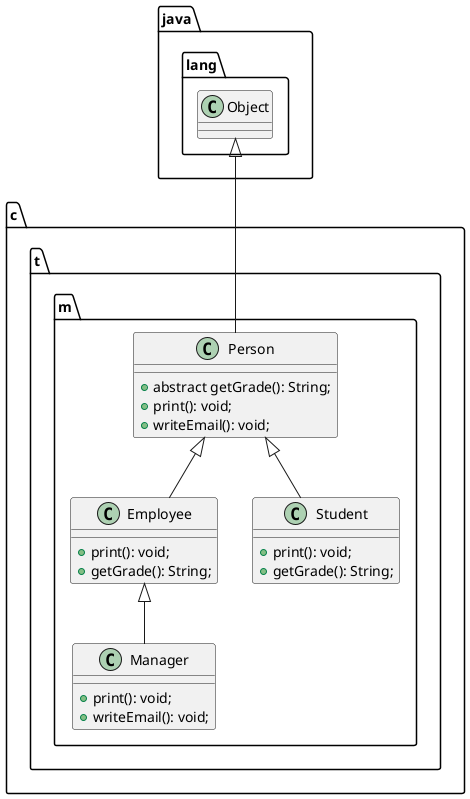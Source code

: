 @startuml

java.lang.Object <|-- c.t.m.Person
c.t.m.Person <|-- c.t.m.Employee
c.t.m.Employee <|-- c.t.m.Manager
c.t.m.Person <|-- c.t.m.Student

class c.t.m.Person {
    + abstract getGrade(): String;
    + print(): void;
    + writeEmail(): void;
}

class c.t.m.Student {
    + print(): void;
    + getGrade(): String;
}

class c.t.m.Employee {
    + print(): void;
    + getGrade(): String;
}

class c.t.m.Manager {
    + print(): void;
    + writeEmail(): void;
}

@enduml